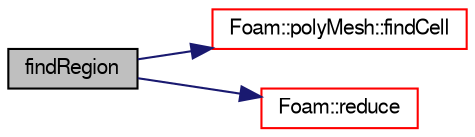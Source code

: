 digraph "findRegion"
{
  bgcolor="transparent";
  edge [fontname="FreeSans",fontsize="10",labelfontname="FreeSans",labelfontsize="10"];
  node [fontname="FreeSans",fontsize="10",shape=record];
  rankdir="LR";
  Node1 [label="findRegion",height=0.2,width=0.4,color="black", fillcolor="grey75", style="filled" fontcolor="black"];
  Node1 -> Node2 [color="midnightblue",fontsize="10",style="solid",fontname="FreeSans"];
  Node2 [label="Foam::polyMesh::findCell",height=0.2,width=0.4,color="red",URL="$a01861.html#a647086624d55a7c95a57306f1c389af5",tooltip="Find cell enclosing this location and return index. "];
  Node1 -> Node3 [color="midnightblue",fontsize="10",style="solid",fontname="FreeSans"];
  Node3 [label="Foam::reduce",height=0.2,width=0.4,color="red",URL="$a10237.html#a7ffd6af4acc2eb9ba72ee296b5ecda23"];
}
